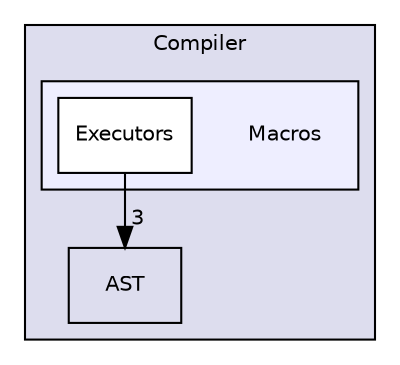 digraph "C:/Users/folae/Documents/Code/Big-Projects/ArkScript/Ark/include/Ark/Compiler/Macros" {
  compound=true
  node [ fontsize="10", fontname="Helvetica"];
  edge [ labelfontsize="10", labelfontname="Helvetica"];
  subgraph clusterdir_e4f19535f57335fb80a0267cec25bf70 {
    graph [ bgcolor="#ddddee", pencolor="black", label="Compiler" fontname="Helvetica", fontsize="10", URL="dir_e4f19535f57335fb80a0267cec25bf70.html"]
  dir_100d7a05404dd55ce1a106aad5a3b28c [shape=box label="AST" URL="dir_100d7a05404dd55ce1a106aad5a3b28c.html"];
  subgraph clusterdir_54ed949f9e2ebe39c7d7ae9210877b49 {
    graph [ bgcolor="#eeeeff", pencolor="black", label="" URL="dir_54ed949f9e2ebe39c7d7ae9210877b49.html"];
    dir_54ed949f9e2ebe39c7d7ae9210877b49 [shape=plaintext label="Macros"];
  dir_1b1d215ac859be8e3351abc97240522b [shape=box label="Executors" fillcolor="white" style="filled" URL="dir_1b1d215ac859be8e3351abc97240522b.html"];
  }
  }
  dir_1b1d215ac859be8e3351abc97240522b->dir_100d7a05404dd55ce1a106aad5a3b28c [headlabel="3", labeldistance=1.5 headhref="dir_000006_000004.html"];
}
